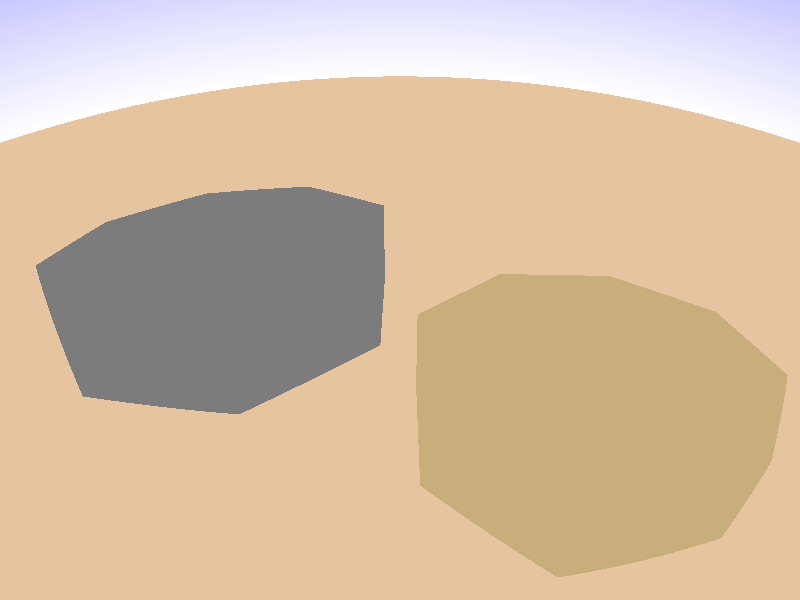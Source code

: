 // POV-Ray 3.6 / 3.7 Scene File "povoct0.pov"
// author: Friedrich A. Lohmueller, Aug-2005/Aug-2009/Jan-2011
// email:  Friedrich.Lohmueller_at_t-online.de
// homepage: http://www.f-lohmueller.de
//
#version 3.6; // 3.7;
global_settings{ assumed_gamma 1.0 }
#default{ finish{ ambient 0.1 diffuse 0.9 }} 

#include "colors.inc"
#include "textures.inc"
// camera -------------------------------------------------------
#declare Cam0 =camera {ultra_wide_angle angle 95 
                       location < 0.0, 1.8 , -2.0>
                       right    x*image_width/image_height
                       look_at  < 0.0, 0.8 ,  0.0>}
camera{Cam0}
// sun ----------------------------------------------------------
light_source{<1500,2500,-2500> color White}
// sky ----------------------------------------------------------
sphere{<0,0,0>,1 hollow 
       texture{pigment{gradient <0,1,0>
                       color_map{[0.00 color rgb<0.5,0.5,1>]
                                 [0.35 color rgb<0.5,0.5,1>]
                                 [0.50 color rgb<1,1,1>    ]
                                 [0.65 color rgb<0.5,0.5,1>]
                                 [1.00 color rgb<0.5,0.5,1>]}
                       scale 2 translate<0,-1,0>
                      }
               finish {ambient 1 diffuse 0} 
              }
       scale 10000}
// ground -------------------------------------------------------
plane{ <0,1,0>, 0 
       texture{ pigment {color rgb <0.80,0.55,0.35>}
                normal  {bumps 0.75 scale 0.065  }
                finish  {ambient 0.1 diffuse 0.9 } 
              } // end of texture
     } // end of plane
//====================== octagon ================================
intersection{
   box {<-1, 0.0,-1>,< 1,1.0,1> rotate<0,  0,0> }
   box {<-1,-0.1,-1>,< 1,1.1,1> rotate<0,45,0> }
   scale<1,0.5,1> 
   texture{ Polished_Brass 
            normal {bumps 0.3 scale 0.02}
            finish {ambient 0.1 diffuse 0.9 phong 1}
          }
   translate<1.1,0.00,0>}
//====================== octagon with hole ======================
intersection{
    box {<-1, 0.0,-1>,< 1,1.0,1> rotate<0, 0,0> }
    box {<-1,-0.1,-1>,< 1,1.1,1> rotate<0,45,0> }
    cylinder{<0,-0.1,0>,<0,1.1,0>,0.5 inverse}
    scale<1,0.5,1> 
    texture{ Polished_Chrome 
             normal{bumps 0.3 scale 0.2}
             finish   {ambient 0.1 diffuse 0.9 phong 1}
           }
    translate<-1.1,0.50,0.5>}
//----------------------------------------- end -----------------
